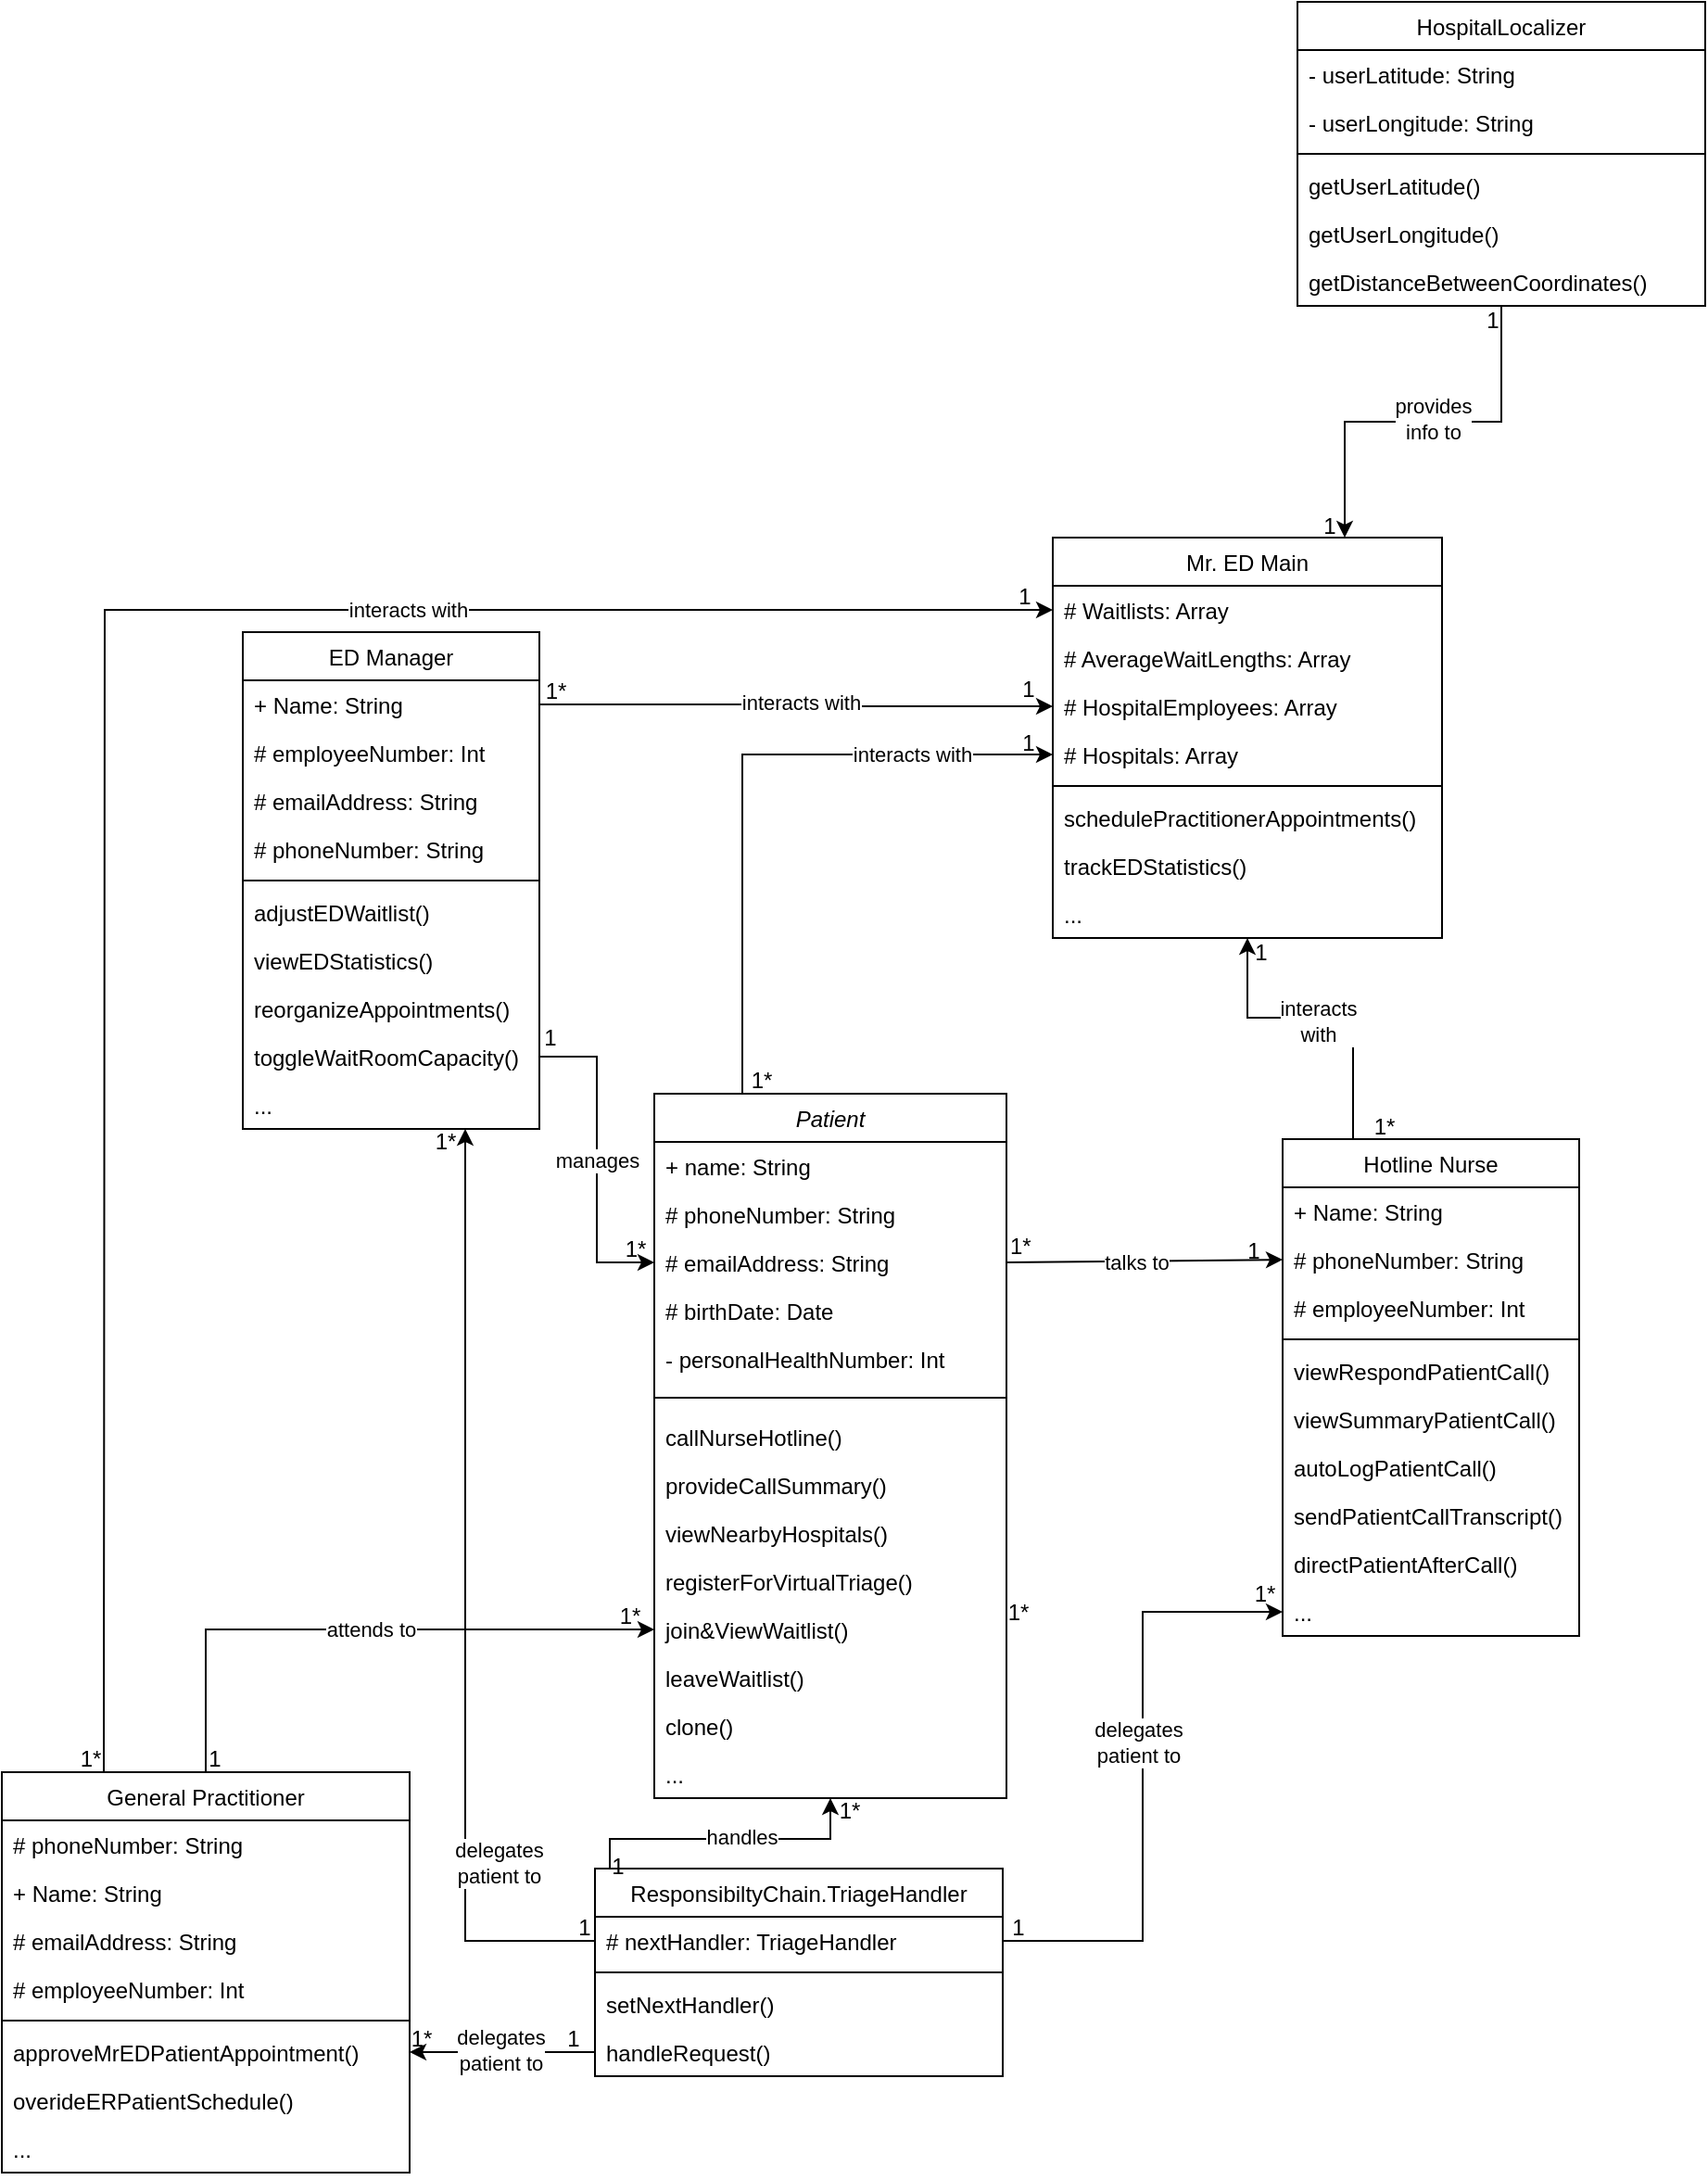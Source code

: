 <mxfile version="24.9.3">
  <diagram id="C5RBs43oDa-KdzZeNtuy" name="Page-1">
    <mxGraphModel dx="1735" dy="1056" grid="0" gridSize="10" guides="0" tooltips="1" connect="1" arrows="1" fold="1" page="1" pageScale="1" pageWidth="827" pageHeight="1169" math="0" shadow="0">
      <root>
        <mxCell id="WIyWlLk6GJQsqaUBKTNV-0" />
        <mxCell id="WIyWlLk6GJQsqaUBKTNV-1" parent="WIyWlLk6GJQsqaUBKTNV-0" />
        <mxCell id="qQbIcZdgjEW8v5UKSIZu-0" value="" style="endArrow=classic;shadow=0;strokeWidth=1;rounded=0;endFill=1;elbow=vertical;exitX=1;exitY=0.5;exitDx=0;exitDy=0;entryX=0;entryY=0.5;entryDx=0;entryDy=0;" parent="WIyWlLk6GJQsqaUBKTNV-1" source="qQbIcZdgjEW8v5UKSIZu-126" target="qQbIcZdgjEW8v5UKSIZu-165" edge="1">
          <mxGeometry x="-0.002" relative="1" as="geometry">
            <mxPoint x="545" y="922.151" as="sourcePoint" />
            <mxPoint x="754" y="983" as="targetPoint" />
            <mxPoint as="offset" />
          </mxGeometry>
        </mxCell>
        <mxCell id="qQbIcZdgjEW8v5UKSIZu-1" value="1*" style="resizable=0;align=left;verticalAlign=bottom;labelBackgroundColor=none;fontSize=12;" parent="qQbIcZdgjEW8v5UKSIZu-0" connectable="0" vertex="1">
          <mxGeometry x="-1" relative="1" as="geometry">
            <mxPoint as="offset" />
          </mxGeometry>
        </mxCell>
        <mxCell id="qQbIcZdgjEW8v5UKSIZu-2" value="talks to" style="edgeLabel;html=1;align=center;verticalAlign=middle;resizable=0;points=[];" parent="qQbIcZdgjEW8v5UKSIZu-0" vertex="1" connectable="0">
          <mxGeometry x="0.102" y="-2" relative="1" as="geometry">
            <mxPoint x="-12" y="-1" as="offset" />
          </mxGeometry>
        </mxCell>
        <mxCell id="qQbIcZdgjEW8v5UKSIZu-3" value="interacts with" style="edgeStyle=orthogonalEdgeStyle;rounded=0;orthogonalLoop=1;jettySize=auto;html=1;exitX=0.25;exitY=0;exitDx=0;exitDy=0;entryX=0;entryY=0.5;entryDx=0;entryDy=0;" parent="WIyWlLk6GJQsqaUBKTNV-1" source="qQbIcZdgjEW8v5UKSIZu-123" target="qQbIcZdgjEW8v5UKSIZu-60" edge="1">
          <mxGeometry x="0.565" relative="1" as="geometry">
            <mxPoint as="offset" />
          </mxGeometry>
        </mxCell>
        <mxCell id="qQbIcZdgjEW8v5UKSIZu-4" value="ED Manager" style="swimlane;fontStyle=0;align=center;verticalAlign=top;childLayout=stackLayout;horizontal=1;startSize=26;horizontalStack=0;resizeParent=1;resizeLast=0;collapsible=1;marginBottom=0;rounded=0;shadow=0;strokeWidth=1;" parent="WIyWlLk6GJQsqaUBKTNV-1" vertex="1">
          <mxGeometry x="240" y="643" width="160" height="268" as="geometry">
            <mxRectangle x="130" y="380" width="160" height="26" as="alternateBounds" />
          </mxGeometry>
        </mxCell>
        <mxCell id="qQbIcZdgjEW8v5UKSIZu-5" value="+ Name: String" style="text;align=left;verticalAlign=top;spacingLeft=4;spacingRight=4;overflow=hidden;rotatable=0;points=[[0,0.5],[1,0.5]];portConstraint=eastwest;" parent="qQbIcZdgjEW8v5UKSIZu-4" vertex="1">
          <mxGeometry y="26" width="160" height="26" as="geometry" />
        </mxCell>
        <mxCell id="qQbIcZdgjEW8v5UKSIZu-6" value="# employeeNumber: Int" style="text;align=left;verticalAlign=top;spacingLeft=4;spacingRight=4;overflow=hidden;rotatable=0;points=[[0,0.5],[1,0.5]];portConstraint=eastwest;rounded=0;shadow=0;html=0;" parent="qQbIcZdgjEW8v5UKSIZu-4" vertex="1">
          <mxGeometry y="52" width="160" height="26" as="geometry" />
        </mxCell>
        <mxCell id="qQbIcZdgjEW8v5UKSIZu-7" value="# emailAddress: String" style="text;align=left;verticalAlign=top;spacingLeft=4;spacingRight=4;overflow=hidden;rotatable=0;points=[[0,0.5],[1,0.5]];portConstraint=eastwest;rounded=0;shadow=0;html=0;" parent="qQbIcZdgjEW8v5UKSIZu-4" vertex="1">
          <mxGeometry y="78" width="160" height="26" as="geometry" />
        </mxCell>
        <mxCell id="qQbIcZdgjEW8v5UKSIZu-8" value="# phoneNumber: String" style="text;align=left;verticalAlign=top;spacingLeft=4;spacingRight=4;overflow=hidden;rotatable=0;points=[[0,0.5],[1,0.5]];portConstraint=eastwest;rounded=0;shadow=0;html=0;" parent="qQbIcZdgjEW8v5UKSIZu-4" vertex="1">
          <mxGeometry y="104" width="160" height="26" as="geometry" />
        </mxCell>
        <mxCell id="qQbIcZdgjEW8v5UKSIZu-9" value="" style="line;html=1;strokeWidth=1;align=left;verticalAlign=middle;spacingTop=-1;spacingLeft=3;spacingRight=3;rotatable=0;labelPosition=right;points=[];portConstraint=eastwest;" parent="qQbIcZdgjEW8v5UKSIZu-4" vertex="1">
          <mxGeometry y="130" width="160" height="8" as="geometry" />
        </mxCell>
        <mxCell id="qQbIcZdgjEW8v5UKSIZu-10" value="adjustEDWaitlist()&#xa;" style="text;align=left;verticalAlign=top;spacingLeft=4;spacingRight=4;overflow=hidden;rotatable=0;points=[[0,0.5],[1,0.5]];portConstraint=eastwest;" parent="qQbIcZdgjEW8v5UKSIZu-4" vertex="1">
          <mxGeometry y="138" width="160" height="26" as="geometry" />
        </mxCell>
        <mxCell id="qQbIcZdgjEW8v5UKSIZu-11" value="viewEDStatistics()&#xa;" style="text;align=left;verticalAlign=top;spacingLeft=4;spacingRight=4;overflow=hidden;rotatable=0;points=[[0,0.5],[1,0.5]];portConstraint=eastwest;" parent="qQbIcZdgjEW8v5UKSIZu-4" vertex="1">
          <mxGeometry y="164" width="160" height="26" as="geometry" />
        </mxCell>
        <mxCell id="qQbIcZdgjEW8v5UKSIZu-12" value="reorganizeAppointments()" style="text;align=left;verticalAlign=top;spacingLeft=4;spacingRight=4;overflow=hidden;rotatable=0;points=[[0,0.5],[1,0.5]];portConstraint=eastwest;" parent="qQbIcZdgjEW8v5UKSIZu-4" vertex="1">
          <mxGeometry y="190" width="160" height="26" as="geometry" />
        </mxCell>
        <mxCell id="qQbIcZdgjEW8v5UKSIZu-13" value="toggleWaitRoomCapacity()" style="text;align=left;verticalAlign=top;spacingLeft=4;spacingRight=4;overflow=hidden;rotatable=0;points=[[0,0.5],[1,0.5]];portConstraint=eastwest;" parent="qQbIcZdgjEW8v5UKSIZu-4" vertex="1">
          <mxGeometry y="216" width="160" height="26" as="geometry" />
        </mxCell>
        <mxCell id="qQbIcZdgjEW8v5UKSIZu-14" value="..." style="text;align=left;verticalAlign=top;spacingLeft=4;spacingRight=4;overflow=hidden;rotatable=0;points=[[0,0.5],[1,0.5]];portConstraint=eastwest;" parent="qQbIcZdgjEW8v5UKSIZu-4" vertex="1">
          <mxGeometry y="242" width="160" height="26" as="geometry" />
        </mxCell>
        <mxCell id="qQbIcZdgjEW8v5UKSIZu-15" style="edgeStyle=orthogonalEdgeStyle;rounded=0;orthogonalLoop=1;jettySize=auto;html=1;entryX=0.5;entryY=1;entryDx=0;entryDy=0;" parent="WIyWlLk6GJQsqaUBKTNV-1" source="qQbIcZdgjEW8v5UKSIZu-163" target="qQbIcZdgjEW8v5UKSIZu-56" edge="1">
          <mxGeometry relative="1" as="geometry">
            <mxPoint x="750" y="814" as="targetPoint" />
            <Array as="points">
              <mxPoint x="839" y="851" />
              <mxPoint x="782" y="851" />
            </Array>
          </mxGeometry>
        </mxCell>
        <mxCell id="qQbIcZdgjEW8v5UKSIZu-16" value="interacts&lt;div&gt;with&lt;/div&gt;" style="edgeLabel;html=1;align=center;verticalAlign=middle;resizable=0;points=[];" parent="qQbIcZdgjEW8v5UKSIZu-15" vertex="1" connectable="0">
          <mxGeometry x="0.129" y="1" relative="1" as="geometry">
            <mxPoint x="9" y="1" as="offset" />
          </mxGeometry>
        </mxCell>
        <mxCell id="qQbIcZdgjEW8v5UKSIZu-17" value="interacts with" style="edgeStyle=orthogonalEdgeStyle;rounded=0;orthogonalLoop=1;jettySize=auto;html=1;entryX=0;entryY=0.5;entryDx=0;entryDy=0;" parent="WIyWlLk6GJQsqaUBKTNV-1" target="qQbIcZdgjEW8v5UKSIZu-57" edge="1">
          <mxGeometry x="0.389" relative="1" as="geometry">
            <mxPoint x="165" y="1258" as="sourcePoint" />
            <mxPoint as="offset" />
          </mxGeometry>
        </mxCell>
        <mxCell id="qQbIcZdgjEW8v5UKSIZu-18" value="manages" style="edgeStyle=orthogonalEdgeStyle;rounded=0;orthogonalLoop=1;jettySize=auto;html=1;exitX=1;exitY=0.5;exitDx=0;exitDy=0;entryX=0;entryY=0.5;entryDx=0;entryDy=0;" parent="WIyWlLk6GJQsqaUBKTNV-1" source="qQbIcZdgjEW8v5UKSIZu-13" target="qQbIcZdgjEW8v5UKSIZu-126" edge="1">
          <mxGeometry relative="1" as="geometry" />
        </mxCell>
        <mxCell id="qQbIcZdgjEW8v5UKSIZu-19" value="1*" style="text;strokeColor=none;align=center;fillColor=none;html=1;verticalAlign=middle;whiteSpace=wrap;rounded=0;" parent="WIyWlLk6GJQsqaUBKTNV-1" vertex="1">
          <mxGeometry x="379" y="660" width="60" height="30" as="geometry" />
        </mxCell>
        <mxCell id="qQbIcZdgjEW8v5UKSIZu-20" value="1" style="text;strokeColor=none;align=center;fillColor=none;html=1;verticalAlign=middle;whiteSpace=wrap;rounded=0;" parent="WIyWlLk6GJQsqaUBKTNV-1" vertex="1">
          <mxGeometry x="376" y="847" width="60" height="30" as="geometry" />
        </mxCell>
        <mxCell id="qQbIcZdgjEW8v5UKSIZu-21" value="" style="rounded=0;whiteSpace=wrap;html=1;strokeColor=none;" parent="WIyWlLk6GJQsqaUBKTNV-1" vertex="1">
          <mxGeometry x="127" y="1355" width="120" height="60" as="geometry" />
        </mxCell>
        <mxCell id="qQbIcZdgjEW8v5UKSIZu-22" style="edgeStyle=orthogonalEdgeStyle;rounded=0;orthogonalLoop=1;jettySize=auto;html=1;entryX=0.5;entryY=1;entryDx=0;entryDy=0;" parent="WIyWlLk6GJQsqaUBKTNV-1" source="qQbIcZdgjEW8v5UKSIZu-24" target="qQbIcZdgjEW8v5UKSIZu-123" edge="1">
          <mxGeometry relative="1" as="geometry">
            <Array as="points">
              <mxPoint x="438" y="1294" />
              <mxPoint x="557" y="1294" />
            </Array>
          </mxGeometry>
        </mxCell>
        <mxCell id="qQbIcZdgjEW8v5UKSIZu-23" value="handles" style="edgeLabel;html=1;align=center;verticalAlign=middle;resizable=0;points=[];" parent="qQbIcZdgjEW8v5UKSIZu-22" vertex="1" connectable="0">
          <mxGeometry x="-0.354" y="2" relative="1" as="geometry">
            <mxPoint x="36" y="1" as="offset" />
          </mxGeometry>
        </mxCell>
        <mxCell id="qQbIcZdgjEW8v5UKSIZu-24" value="ResponsibiltyChain.TriageHandler" style="swimlane;fontStyle=0;align=center;verticalAlign=top;childLayout=stackLayout;horizontal=1;startSize=26;horizontalStack=0;resizeParent=1;resizeLast=0;collapsible=1;marginBottom=0;rounded=0;shadow=0;strokeWidth=1;" parent="WIyWlLk6GJQsqaUBKTNV-1" vertex="1">
          <mxGeometry x="430" y="1310" width="220" height="112" as="geometry">
            <mxRectangle x="550" y="140" width="160" height="26" as="alternateBounds" />
          </mxGeometry>
        </mxCell>
        <mxCell id="qQbIcZdgjEW8v5UKSIZu-25" value="# nextHandler: TriageHandler" style="text;align=left;verticalAlign=top;spacingLeft=4;spacingRight=4;overflow=hidden;rotatable=0;points=[[0,0.5],[1,0.5]];portConstraint=eastwest;rounded=0;shadow=0;html=0;" parent="qQbIcZdgjEW8v5UKSIZu-24" vertex="1">
          <mxGeometry y="26" width="220" height="26" as="geometry" />
        </mxCell>
        <mxCell id="qQbIcZdgjEW8v5UKSIZu-26" value="" style="line;html=1;strokeWidth=1;align=left;verticalAlign=middle;spacingTop=-1;spacingLeft=3;spacingRight=3;rotatable=0;labelPosition=right;points=[];portConstraint=eastwest;" parent="qQbIcZdgjEW8v5UKSIZu-24" vertex="1">
          <mxGeometry y="52" width="220" height="8" as="geometry" />
        </mxCell>
        <mxCell id="qQbIcZdgjEW8v5UKSIZu-27" value="setNextHandler()" style="text;align=left;verticalAlign=top;spacingLeft=4;spacingRight=4;overflow=hidden;rotatable=0;points=[[0,0.5],[1,0.5]];portConstraint=eastwest;" parent="qQbIcZdgjEW8v5UKSIZu-24" vertex="1">
          <mxGeometry y="60" width="220" height="26" as="geometry" />
        </mxCell>
        <mxCell id="qQbIcZdgjEW8v5UKSIZu-28" value="handleRequest()" style="text;align=left;verticalAlign=top;spacingLeft=4;spacingRight=4;overflow=hidden;rotatable=0;points=[[0,0.5],[1,0.5]];portConstraint=eastwest;" parent="qQbIcZdgjEW8v5UKSIZu-24" vertex="1">
          <mxGeometry y="86" width="220" height="26" as="geometry" />
        </mxCell>
        <mxCell id="qQbIcZdgjEW8v5UKSIZu-29" value="" style="group" parent="WIyWlLk6GJQsqaUBKTNV-1" vertex="1" connectable="0">
          <mxGeometry x="110" y="1234" width="256" height="215" as="geometry" />
        </mxCell>
        <mxCell id="qQbIcZdgjEW8v5UKSIZu-30" value="" style="group" parent="qQbIcZdgjEW8v5UKSIZu-29" vertex="1" connectable="0">
          <mxGeometry width="220" height="215" as="geometry" />
        </mxCell>
        <mxCell id="qQbIcZdgjEW8v5UKSIZu-31" value="General Practitioner" style="swimlane;fontStyle=0;align=center;verticalAlign=top;childLayout=stackLayout;horizontal=1;startSize=26;horizontalStack=0;resizeParent=1;resizeLast=0;collapsible=1;marginBottom=0;rounded=0;shadow=0;strokeWidth=1;" parent="qQbIcZdgjEW8v5UKSIZu-30" vertex="1">
          <mxGeometry y="24" width="220" height="216" as="geometry">
            <mxRectangle x="550" y="140" width="160" height="26" as="alternateBounds" />
          </mxGeometry>
        </mxCell>
        <mxCell id="qQbIcZdgjEW8v5UKSIZu-32" value="# phoneNumber: String" style="text;align=left;verticalAlign=top;spacingLeft=4;spacingRight=4;overflow=hidden;rotatable=0;points=[[0,0.5],[1,0.5]];portConstraint=eastwest;rounded=0;shadow=0;html=0;" parent="qQbIcZdgjEW8v5UKSIZu-31" vertex="1">
          <mxGeometry y="26" width="220" height="26" as="geometry" />
        </mxCell>
        <mxCell id="qQbIcZdgjEW8v5UKSIZu-33" value="+ Name: String" style="text;align=left;verticalAlign=top;spacingLeft=4;spacingRight=4;overflow=hidden;rotatable=0;points=[[0,0.5],[1,0.5]];portConstraint=eastwest;" parent="qQbIcZdgjEW8v5UKSIZu-31" vertex="1">
          <mxGeometry y="52" width="220" height="26" as="geometry" />
        </mxCell>
        <mxCell id="qQbIcZdgjEW8v5UKSIZu-34" value="# emailAddress: String" style="text;align=left;verticalAlign=top;spacingLeft=4;spacingRight=4;overflow=hidden;rotatable=0;points=[[0,0.5],[1,0.5]];portConstraint=eastwest;rounded=0;shadow=0;html=0;" parent="qQbIcZdgjEW8v5UKSIZu-31" vertex="1">
          <mxGeometry y="78" width="220" height="26" as="geometry" />
        </mxCell>
        <mxCell id="qQbIcZdgjEW8v5UKSIZu-35" value="# employeeNumber: Int" style="text;align=left;verticalAlign=top;spacingLeft=4;spacingRight=4;overflow=hidden;rotatable=0;points=[[0,0.5],[1,0.5]];portConstraint=eastwest;rounded=0;shadow=0;html=0;" parent="qQbIcZdgjEW8v5UKSIZu-31" vertex="1">
          <mxGeometry y="104" width="220" height="26" as="geometry" />
        </mxCell>
        <mxCell id="qQbIcZdgjEW8v5UKSIZu-36" value="" style="line;html=1;strokeWidth=1;align=left;verticalAlign=middle;spacingTop=-1;spacingLeft=3;spacingRight=3;rotatable=0;labelPosition=right;points=[];portConstraint=eastwest;" parent="qQbIcZdgjEW8v5UKSIZu-31" vertex="1">
          <mxGeometry y="130" width="220" height="8" as="geometry" />
        </mxCell>
        <mxCell id="qQbIcZdgjEW8v5UKSIZu-37" value="approveMrEDPatientAppointment()" style="text;align=left;verticalAlign=top;spacingLeft=4;spacingRight=4;overflow=hidden;rotatable=0;points=[[0,0.5],[1,0.5]];portConstraint=eastwest;" parent="qQbIcZdgjEW8v5UKSIZu-31" vertex="1">
          <mxGeometry y="138" width="220" height="26" as="geometry" />
        </mxCell>
        <mxCell id="qQbIcZdgjEW8v5UKSIZu-38" value="overideERPatientSchedule()" style="text;align=left;verticalAlign=top;spacingLeft=4;spacingRight=4;overflow=hidden;rotatable=0;points=[[0,0.5],[1,0.5]];portConstraint=eastwest;" parent="qQbIcZdgjEW8v5UKSIZu-31" vertex="1">
          <mxGeometry y="164" width="220" height="26" as="geometry" />
        </mxCell>
        <mxCell id="qQbIcZdgjEW8v5UKSIZu-39" value="..." style="text;align=left;verticalAlign=top;spacingLeft=4;spacingRight=4;overflow=hidden;rotatable=0;points=[[0,0.5],[1,0.5]];portConstraint=eastwest;" parent="qQbIcZdgjEW8v5UKSIZu-31" vertex="1">
          <mxGeometry y="190" width="220" height="26" as="geometry" />
        </mxCell>
        <mxCell id="qQbIcZdgjEW8v5UKSIZu-40" value="1*" style="text;strokeColor=none;align=center;fillColor=none;html=1;verticalAlign=middle;whiteSpace=wrap;rounded=0;" parent="qQbIcZdgjEW8v5UKSIZu-30" vertex="1">
          <mxGeometry x="18" y="2" width="60" height="30" as="geometry" />
        </mxCell>
        <mxCell id="qQbIcZdgjEW8v5UKSIZu-41" value="1" style="text;strokeColor=none;align=center;fillColor=none;html=1;verticalAlign=middle;whiteSpace=wrap;rounded=0;" parent="qQbIcZdgjEW8v5UKSIZu-30" vertex="1">
          <mxGeometry x="85" y="2" width="60" height="30" as="geometry" />
        </mxCell>
        <mxCell id="qQbIcZdgjEW8v5UKSIZu-42" value="1*" style="text;html=1;align=center;verticalAlign=middle;resizable=0;points=[];autosize=1;strokeColor=none;fillColor=none;" parent="qQbIcZdgjEW8v5UKSIZu-29" vertex="1">
          <mxGeometry x="211" y="155" width="29" height="26" as="geometry" />
        </mxCell>
        <mxCell id="qQbIcZdgjEW8v5UKSIZu-43" style="rounded=0;orthogonalLoop=1;jettySize=auto;html=1;exitX=1;exitY=0.5;exitDx=0;exitDy=0;entryX=0;entryY=0.5;entryDx=0;entryDy=0;edgeStyle=orthogonalEdgeStyle;" parent="WIyWlLk6GJQsqaUBKTNV-1" source="qQbIcZdgjEW8v5UKSIZu-25" target="qQbIcZdgjEW8v5UKSIZu-173" edge="1">
          <mxGeometry relative="1" as="geometry">
            <mxPoint x="754" y="1117" as="targetPoint" />
          </mxGeometry>
        </mxCell>
        <mxCell id="qQbIcZdgjEW8v5UKSIZu-44" value="delegates&lt;div&gt;patient to&lt;/div&gt;" style="edgeLabel;html=1;align=center;verticalAlign=middle;resizable=0;points=[];" parent="qQbIcZdgjEW8v5UKSIZu-43" vertex="1" connectable="0">
          <mxGeometry x="-0.154" y="2" relative="1" as="geometry">
            <mxPoint x="-1" y="-44" as="offset" />
          </mxGeometry>
        </mxCell>
        <mxCell id="qQbIcZdgjEW8v5UKSIZu-45" style="edgeStyle=orthogonalEdgeStyle;rounded=0;orthogonalLoop=1;jettySize=auto;html=1;entryX=0;entryY=0.5;entryDx=0;entryDy=0;" parent="WIyWlLk6GJQsqaUBKTNV-1" source="qQbIcZdgjEW8v5UKSIZu-31" target="qQbIcZdgjEW8v5UKSIZu-134" edge="1">
          <mxGeometry relative="1" as="geometry" />
        </mxCell>
        <mxCell id="qQbIcZdgjEW8v5UKSIZu-46" value="attends to" style="edgeLabel;html=1;align=center;verticalAlign=middle;resizable=0;points=[];" parent="qQbIcZdgjEW8v5UKSIZu-45" vertex="1" connectable="0">
          <mxGeometry x="0.037" relative="1" as="geometry">
            <mxPoint as="offset" />
          </mxGeometry>
        </mxCell>
        <mxCell id="qQbIcZdgjEW8v5UKSIZu-47" style="rounded=0;orthogonalLoop=1;jettySize=auto;html=1;entryX=1;entryY=0.5;entryDx=0;entryDy=0;exitX=0;exitY=0.5;exitDx=0;exitDy=0;" parent="WIyWlLk6GJQsqaUBKTNV-1" source="qQbIcZdgjEW8v5UKSIZu-28" target="qQbIcZdgjEW8v5UKSIZu-37" edge="1">
          <mxGeometry relative="1" as="geometry" />
        </mxCell>
        <mxCell id="qQbIcZdgjEW8v5UKSIZu-48" value="delegates&lt;div&gt;patient to&lt;/div&gt;" style="edgeLabel;html=1;align=center;verticalAlign=middle;resizable=0;points=[];" parent="qQbIcZdgjEW8v5UKSIZu-47" vertex="1" connectable="0">
          <mxGeometry x="0.017" y="-1" relative="1" as="geometry">
            <mxPoint as="offset" />
          </mxGeometry>
        </mxCell>
        <mxCell id="qQbIcZdgjEW8v5UKSIZu-49" style="edgeStyle=orthogonalEdgeStyle;rounded=0;orthogonalLoop=1;jettySize=auto;html=1;entryX=0.75;entryY=1;entryDx=0;entryDy=0;" parent="WIyWlLk6GJQsqaUBKTNV-1" source="qQbIcZdgjEW8v5UKSIZu-25" target="qQbIcZdgjEW8v5UKSIZu-4" edge="1">
          <mxGeometry relative="1" as="geometry">
            <mxPoint x="381.222" y="870.901" as="targetPoint" />
          </mxGeometry>
        </mxCell>
        <mxCell id="qQbIcZdgjEW8v5UKSIZu-50" value="delegates&lt;div&gt;patient to&lt;/div&gt;" style="edgeLabel;html=1;align=center;verticalAlign=middle;resizable=0;points=[];" parent="qQbIcZdgjEW8v5UKSIZu-49" vertex="1" connectable="0">
          <mxGeometry x="-0.861" y="-4" relative="1" as="geometry">
            <mxPoint x="-17" y="-38" as="offset" />
          </mxGeometry>
        </mxCell>
        <mxCell id="qQbIcZdgjEW8v5UKSIZu-55" value="" style="group" parent="WIyWlLk6GJQsqaUBKTNV-1" vertex="1" connectable="0">
          <mxGeometry x="632" y="592" width="255" height="216" as="geometry" />
        </mxCell>
        <mxCell id="qQbIcZdgjEW8v5UKSIZu-56" value="Mr. ED Main" style="swimlane;fontStyle=0;align=center;verticalAlign=top;childLayout=stackLayout;horizontal=1;startSize=26;horizontalStack=0;resizeParent=1;resizeLast=0;collapsible=1;marginBottom=0;rounded=0;shadow=0;strokeWidth=1;" parent="qQbIcZdgjEW8v5UKSIZu-55" vertex="1">
          <mxGeometry x="45" width="210" height="216" as="geometry">
            <mxRectangle x="550" y="140" width="160" height="26" as="alternateBounds" />
          </mxGeometry>
        </mxCell>
        <mxCell id="qQbIcZdgjEW8v5UKSIZu-57" value="# Waitlists: Array " style="text;align=left;verticalAlign=top;spacingLeft=4;spacingRight=4;overflow=hidden;rotatable=0;points=[[0,0.5],[1,0.5]];portConstraint=eastwest;rounded=0;shadow=0;html=0;" parent="qQbIcZdgjEW8v5UKSIZu-56" vertex="1">
          <mxGeometry y="26" width="210" height="26" as="geometry" />
        </mxCell>
        <mxCell id="qQbIcZdgjEW8v5UKSIZu-58" value="# AverageWaitLengths: Array " style="text;align=left;verticalAlign=top;spacingLeft=4;spacingRight=4;overflow=hidden;rotatable=0;points=[[0,0.5],[1,0.5]];portConstraint=eastwest;rounded=0;shadow=0;html=0;" parent="qQbIcZdgjEW8v5UKSIZu-56" vertex="1">
          <mxGeometry y="52" width="210" height="26" as="geometry" />
        </mxCell>
        <mxCell id="qQbIcZdgjEW8v5UKSIZu-59" value="# HospitalEmployees: Array " style="text;align=left;verticalAlign=top;spacingLeft=4;spacingRight=4;overflow=hidden;rotatable=0;points=[[0,0.5],[1,0.5]];portConstraint=eastwest;rounded=0;shadow=0;html=0;" parent="qQbIcZdgjEW8v5UKSIZu-56" vertex="1">
          <mxGeometry y="78" width="210" height="26" as="geometry" />
        </mxCell>
        <mxCell id="qQbIcZdgjEW8v5UKSIZu-60" value="# Hospitals: Array " style="text;align=left;verticalAlign=top;spacingLeft=4;spacingRight=4;overflow=hidden;rotatable=0;points=[[0,0.5],[1,0.5]];portConstraint=eastwest;rounded=0;shadow=0;html=0;" parent="qQbIcZdgjEW8v5UKSIZu-56" vertex="1">
          <mxGeometry y="104" width="210" height="26" as="geometry" />
        </mxCell>
        <mxCell id="qQbIcZdgjEW8v5UKSIZu-61" value="" style="line;html=1;strokeWidth=1;align=left;verticalAlign=middle;spacingTop=-1;spacingLeft=3;spacingRight=3;rotatable=0;labelPosition=right;points=[];portConstraint=eastwest;" parent="qQbIcZdgjEW8v5UKSIZu-56" vertex="1">
          <mxGeometry y="130" width="210" height="8" as="geometry" />
        </mxCell>
        <mxCell id="qQbIcZdgjEW8v5UKSIZu-62" value="schedulePractitionerAppointments()" style="text;align=left;verticalAlign=top;spacingLeft=4;spacingRight=4;overflow=hidden;rotatable=0;points=[[0,0.5],[1,0.5]];portConstraint=eastwest;" parent="qQbIcZdgjEW8v5UKSIZu-56" vertex="1">
          <mxGeometry y="138" width="210" height="26" as="geometry" />
        </mxCell>
        <mxCell id="qQbIcZdgjEW8v5UKSIZu-63" value="trackEDStatistics()&#xa;" style="text;align=left;verticalAlign=top;spacingLeft=4;spacingRight=4;overflow=hidden;rotatable=0;points=[[0,0.5],[1,0.5]];portConstraint=eastwest;" parent="qQbIcZdgjEW8v5UKSIZu-56" vertex="1">
          <mxGeometry y="164" width="210" height="26" as="geometry" />
        </mxCell>
        <mxCell id="qQbIcZdgjEW8v5UKSIZu-64" value="..." style="text;align=left;verticalAlign=top;spacingLeft=4;spacingRight=4;overflow=hidden;rotatable=0;points=[[0,0.5],[1,0.5]];portConstraint=eastwest;" parent="qQbIcZdgjEW8v5UKSIZu-56" vertex="1">
          <mxGeometry y="190" width="210" height="26" as="geometry" />
        </mxCell>
        <mxCell id="qQbIcZdgjEW8v5UKSIZu-65" value="1" style="text;strokeColor=none;align=center;fillColor=none;html=1;verticalAlign=middle;whiteSpace=wrap;rounded=0;" parent="qQbIcZdgjEW8v5UKSIZu-55" vertex="1">
          <mxGeometry y="17" width="60" height="30" as="geometry" />
        </mxCell>
        <mxCell id="qQbIcZdgjEW8v5UKSIZu-66" value="1" style="text;strokeColor=none;align=center;fillColor=none;html=1;verticalAlign=middle;whiteSpace=wrap;rounded=0;" parent="qQbIcZdgjEW8v5UKSIZu-55" vertex="1">
          <mxGeometry x="2" y="96" width="60" height="30" as="geometry" />
        </mxCell>
        <mxCell id="qQbIcZdgjEW8v5UKSIZu-67" value="1" style="text;strokeColor=none;align=center;fillColor=none;html=1;verticalAlign=middle;whiteSpace=wrap;rounded=0;" parent="qQbIcZdgjEW8v5UKSIZu-55" vertex="1">
          <mxGeometry x="2" y="67" width="60" height="30" as="geometry" />
        </mxCell>
        <mxCell id="qQbIcZdgjEW8v5UKSIZu-68" style="edgeStyle=orthogonalEdgeStyle;rounded=0;orthogonalLoop=1;jettySize=auto;html=1;exitX=1;exitY=0.5;exitDx=0;exitDy=0;" parent="WIyWlLk6GJQsqaUBKTNV-1" source="qQbIcZdgjEW8v5UKSIZu-5" target="qQbIcZdgjEW8v5UKSIZu-59" edge="1">
          <mxGeometry relative="1" as="geometry" />
        </mxCell>
        <mxCell id="qQbIcZdgjEW8v5UKSIZu-69" value="interacts with" style="edgeLabel;html=1;align=center;verticalAlign=middle;resizable=0;points=[];" parent="qQbIcZdgjEW8v5UKSIZu-68" vertex="1" connectable="0">
          <mxGeometry x="0.023" y="2" relative="1" as="geometry">
            <mxPoint as="offset" />
          </mxGeometry>
        </mxCell>
        <mxCell id="qQbIcZdgjEW8v5UKSIZu-105" style="edgeStyle=orthogonalEdgeStyle;rounded=0;orthogonalLoop=1;jettySize=auto;html=1;entryX=0.75;entryY=0;entryDx=0;entryDy=0;" parent="WIyWlLk6GJQsqaUBKTNV-1" source="qQbIcZdgjEW8v5UKSIZu-107" target="qQbIcZdgjEW8v5UKSIZu-56" edge="1">
          <mxGeometry relative="1" as="geometry" />
        </mxCell>
        <mxCell id="qQbIcZdgjEW8v5UKSIZu-106" value="provides&lt;div&gt;info to&lt;/div&gt;" style="edgeLabel;html=1;align=center;verticalAlign=middle;resizable=0;points=[];" parent="qQbIcZdgjEW8v5UKSIZu-105" vertex="1" connectable="0">
          <mxGeometry x="-0.16" y="-2" relative="1" as="geometry">
            <mxPoint x="-12" as="offset" />
          </mxGeometry>
        </mxCell>
        <mxCell id="qQbIcZdgjEW8v5UKSIZu-107" value="HospitalLocalizer" style="swimlane;fontStyle=0;align=center;verticalAlign=top;childLayout=stackLayout;horizontal=1;startSize=26;horizontalStack=0;resizeParent=1;resizeLast=0;collapsible=1;marginBottom=0;rounded=0;shadow=0;strokeWidth=1;" parent="WIyWlLk6GJQsqaUBKTNV-1" vertex="1">
          <mxGeometry x="809" y="303" width="220" height="164" as="geometry">
            <mxRectangle x="550" y="140" width="160" height="26" as="alternateBounds" />
          </mxGeometry>
        </mxCell>
        <mxCell id="qQbIcZdgjEW8v5UKSIZu-108" value="- userLatitude: String" style="text;align=left;verticalAlign=top;spacingLeft=4;spacingRight=4;overflow=hidden;rotatable=0;points=[[0,0.5],[1,0.5]];portConstraint=eastwest;rounded=0;shadow=0;html=0;" parent="qQbIcZdgjEW8v5UKSIZu-107" vertex="1">
          <mxGeometry y="26" width="220" height="26" as="geometry" />
        </mxCell>
        <mxCell id="qQbIcZdgjEW8v5UKSIZu-109" value="- userLongitude: String" style="text;align=left;verticalAlign=top;spacingLeft=4;spacingRight=4;overflow=hidden;rotatable=0;points=[[0,0.5],[1,0.5]];portConstraint=eastwest;rounded=0;shadow=0;html=0;" parent="qQbIcZdgjEW8v5UKSIZu-107" vertex="1">
          <mxGeometry y="52" width="220" height="26" as="geometry" />
        </mxCell>
        <mxCell id="qQbIcZdgjEW8v5UKSIZu-110" value="" style="line;html=1;strokeWidth=1;align=left;verticalAlign=middle;spacingTop=-1;spacingLeft=3;spacingRight=3;rotatable=0;labelPosition=right;points=[];portConstraint=eastwest;" parent="qQbIcZdgjEW8v5UKSIZu-107" vertex="1">
          <mxGeometry y="78" width="220" height="8" as="geometry" />
        </mxCell>
        <mxCell id="qQbIcZdgjEW8v5UKSIZu-111" value="getUserLatitude()" style="text;align=left;verticalAlign=top;spacingLeft=4;spacingRight=4;overflow=hidden;rotatable=0;points=[[0,0.5],[1,0.5]];portConstraint=eastwest;" parent="qQbIcZdgjEW8v5UKSIZu-107" vertex="1">
          <mxGeometry y="86" width="220" height="26" as="geometry" />
        </mxCell>
        <mxCell id="qQbIcZdgjEW8v5UKSIZu-112" value="getUserLongitude()" style="text;align=left;verticalAlign=top;spacingLeft=4;spacingRight=4;overflow=hidden;rotatable=0;points=[[0,0.5],[1,0.5]];portConstraint=eastwest;" parent="qQbIcZdgjEW8v5UKSIZu-107" vertex="1">
          <mxGeometry y="112" width="220" height="26" as="geometry" />
        </mxCell>
        <mxCell id="qQbIcZdgjEW8v5UKSIZu-113" value="getDistanceBetweenCoordinates()" style="text;align=left;verticalAlign=top;spacingLeft=4;spacingRight=4;overflow=hidden;rotatable=0;points=[[0,0.5],[1,0.5]];portConstraint=eastwest;" parent="qQbIcZdgjEW8v5UKSIZu-107" vertex="1">
          <mxGeometry y="138" width="220" height="26" as="geometry" />
        </mxCell>
        <mxCell id="qQbIcZdgjEW8v5UKSIZu-116" value="1" style="text;html=1;align=center;verticalAlign=middle;resizable=0;points=[];autosize=1;strokeColor=none;fillColor=none;" parent="WIyWlLk6GJQsqaUBKTNV-1" vertex="1">
          <mxGeometry x="901" y="462" width="25" height="26" as="geometry" />
        </mxCell>
        <mxCell id="qQbIcZdgjEW8v5UKSIZu-121" value="1" style="text;html=1;align=center;verticalAlign=middle;resizable=0;points=[];autosize=1;strokeColor=none;fillColor=none;" parent="WIyWlLk6GJQsqaUBKTNV-1" vertex="1">
          <mxGeometry x="813" y="573" width="25" height="26" as="geometry" />
        </mxCell>
        <mxCell id="qQbIcZdgjEW8v5UKSIZu-122" value="" style="group" parent="WIyWlLk6GJQsqaUBKTNV-1" vertex="1" connectable="0">
          <mxGeometry x="419" y="870" width="233" height="376" as="geometry" />
        </mxCell>
        <mxCell id="qQbIcZdgjEW8v5UKSIZu-123" value="Patient" style="swimlane;fontStyle=2;align=center;verticalAlign=top;childLayout=stackLayout;horizontal=1;startSize=26;horizontalStack=0;resizeParent=1;resizeLast=0;collapsible=1;marginBottom=0;rounded=0;shadow=0;strokeWidth=1;" parent="qQbIcZdgjEW8v5UKSIZu-122" vertex="1">
          <mxGeometry x="43" y="22" width="190" height="380" as="geometry">
            <mxRectangle x="30" y="30" width="160" height="26" as="alternateBounds" />
          </mxGeometry>
        </mxCell>
        <mxCell id="qQbIcZdgjEW8v5UKSIZu-124" value="+ name: String" style="text;align=left;verticalAlign=top;spacingLeft=4;spacingRight=4;overflow=hidden;rotatable=0;points=[[0,0.5],[1,0.5]];portConstraint=eastwest;" parent="qQbIcZdgjEW8v5UKSIZu-123" vertex="1">
          <mxGeometry y="26" width="190" height="26" as="geometry" />
        </mxCell>
        <mxCell id="qQbIcZdgjEW8v5UKSIZu-125" value="# phoneNumber: String" style="text;align=left;verticalAlign=top;spacingLeft=4;spacingRight=4;overflow=hidden;rotatable=0;points=[[0,0.5],[1,0.5]];portConstraint=eastwest;rounded=0;shadow=0;html=0;" parent="qQbIcZdgjEW8v5UKSIZu-123" vertex="1">
          <mxGeometry y="52" width="190" height="26" as="geometry" />
        </mxCell>
        <mxCell id="qQbIcZdgjEW8v5UKSIZu-126" value="# emailAddress: String" style="text;align=left;verticalAlign=top;spacingLeft=4;spacingRight=4;overflow=hidden;rotatable=0;points=[[0,0.5],[1,0.5]];portConstraint=eastwest;rounded=0;shadow=0;html=0;" parent="qQbIcZdgjEW8v5UKSIZu-123" vertex="1">
          <mxGeometry y="78" width="190" height="26" as="geometry" />
        </mxCell>
        <mxCell id="qQbIcZdgjEW8v5UKSIZu-127" value="# birthDate: Date" style="text;align=left;verticalAlign=top;spacingLeft=4;spacingRight=4;overflow=hidden;rotatable=0;points=[[0,0.5],[1,0.5]];portConstraint=eastwest;" parent="qQbIcZdgjEW8v5UKSIZu-123" vertex="1">
          <mxGeometry y="104" width="190" height="26" as="geometry" />
        </mxCell>
        <mxCell id="qQbIcZdgjEW8v5UKSIZu-128" value="- personalHealthNumber: Int" style="text;align=left;verticalAlign=top;spacingLeft=4;spacingRight=4;overflow=hidden;rotatable=0;points=[[0,0.5],[1,0.5]];portConstraint=eastwest;" parent="qQbIcZdgjEW8v5UKSIZu-123" vertex="1">
          <mxGeometry y="130" width="190" height="26" as="geometry" />
        </mxCell>
        <mxCell id="qQbIcZdgjEW8v5UKSIZu-129" value="" style="line;html=1;strokeWidth=1;align=left;verticalAlign=middle;spacingTop=-1;spacingLeft=3;spacingRight=3;rotatable=0;labelPosition=right;points=[];portConstraint=eastwest;" parent="qQbIcZdgjEW8v5UKSIZu-123" vertex="1">
          <mxGeometry y="156" width="190" height="16" as="geometry" />
        </mxCell>
        <mxCell id="qQbIcZdgjEW8v5UKSIZu-130" value="callNurseHotline()" style="text;align=left;verticalAlign=top;spacingLeft=4;spacingRight=4;overflow=hidden;rotatable=0;points=[[0,0.5],[1,0.5]];portConstraint=eastwest;" parent="qQbIcZdgjEW8v5UKSIZu-123" vertex="1">
          <mxGeometry y="172" width="190" height="26" as="geometry" />
        </mxCell>
        <mxCell id="qQbIcZdgjEW8v5UKSIZu-131" value="provideCallSummary()&#xa;" style="text;align=left;verticalAlign=top;spacingLeft=4;spacingRight=4;overflow=hidden;rotatable=0;points=[[0,0.5],[1,0.5]];portConstraint=eastwest;" parent="qQbIcZdgjEW8v5UKSIZu-123" vertex="1">
          <mxGeometry y="198" width="190" height="26" as="geometry" />
        </mxCell>
        <mxCell id="qQbIcZdgjEW8v5UKSIZu-132" value="viewNearbyHospitals()&#xa;" style="text;align=left;verticalAlign=top;spacingLeft=4;spacingRight=4;overflow=hidden;rotatable=0;points=[[0,0.5],[1,0.5]];portConstraint=eastwest;" parent="qQbIcZdgjEW8v5UKSIZu-123" vertex="1">
          <mxGeometry y="224" width="190" height="26" as="geometry" />
        </mxCell>
        <mxCell id="qQbIcZdgjEW8v5UKSIZu-133" value="registerForVirtualTriage()&#xa;" style="text;align=left;verticalAlign=top;spacingLeft=4;spacingRight=4;overflow=hidden;rotatable=0;points=[[0,0.5],[1,0.5]];portConstraint=eastwest;" parent="qQbIcZdgjEW8v5UKSIZu-123" vertex="1">
          <mxGeometry y="250" width="190" height="26" as="geometry" />
        </mxCell>
        <mxCell id="qQbIcZdgjEW8v5UKSIZu-134" value="join&amp;ViewWaitlist()&#xa;" style="text;align=left;verticalAlign=top;spacingLeft=4;spacingRight=4;overflow=hidden;rotatable=0;points=[[0,0.5],[1,0.5]];portConstraint=eastwest;" parent="qQbIcZdgjEW8v5UKSIZu-123" vertex="1">
          <mxGeometry y="276" width="190" height="26" as="geometry" />
        </mxCell>
        <mxCell id="qQbIcZdgjEW8v5UKSIZu-135" value="leaveWaitlist()&#xa;" style="text;align=left;verticalAlign=top;spacingLeft=4;spacingRight=4;overflow=hidden;rotatable=0;points=[[0,0.5],[1,0.5]];portConstraint=eastwest;" parent="qQbIcZdgjEW8v5UKSIZu-123" vertex="1">
          <mxGeometry y="302" width="190" height="26" as="geometry" />
        </mxCell>
        <mxCell id="qQbIcZdgjEW8v5UKSIZu-136" value="clone()" style="text;align=left;verticalAlign=top;spacingLeft=4;spacingRight=4;overflow=hidden;rotatable=0;points=[[0,0.5],[1,0.5]];portConstraint=eastwest;" parent="qQbIcZdgjEW8v5UKSIZu-123" vertex="1">
          <mxGeometry y="328" width="190" height="26" as="geometry" />
        </mxCell>
        <mxCell id="qQbIcZdgjEW8v5UKSIZu-137" value="..." style="text;align=left;verticalAlign=top;spacingLeft=4;spacingRight=4;overflow=hidden;rotatable=0;points=[[0,0.5],[1,0.5]];portConstraint=eastwest;" parent="qQbIcZdgjEW8v5UKSIZu-123" vertex="1">
          <mxGeometry y="354" width="190" height="26" as="geometry" />
        </mxCell>
        <mxCell id="qQbIcZdgjEW8v5UKSIZu-138" value="1*" style="text;strokeColor=none;align=center;fillColor=none;html=1;verticalAlign=middle;whiteSpace=wrap;rounded=0;" parent="qQbIcZdgjEW8v5UKSIZu-122" vertex="1">
          <mxGeometry y="289" width="60" height="30" as="geometry" />
        </mxCell>
        <mxCell id="qQbIcZdgjEW8v5UKSIZu-139" value="1*" style="text;strokeColor=none;align=center;fillColor=none;html=1;verticalAlign=middle;whiteSpace=wrap;rounded=0;" parent="qQbIcZdgjEW8v5UKSIZu-122" vertex="1">
          <mxGeometry x="71" width="60" height="30" as="geometry" />
        </mxCell>
        <mxCell id="qQbIcZdgjEW8v5UKSIZu-140" value="1*" style="text;strokeColor=none;align=center;fillColor=none;html=1;verticalAlign=middle;whiteSpace=wrap;rounded=0;" parent="qQbIcZdgjEW8v5UKSIZu-122" vertex="1">
          <mxGeometry x="3" y="91" width="60" height="30" as="geometry" />
        </mxCell>
        <mxCell id="qQbIcZdgjEW8v5UKSIZu-141" value="1" style="text;html=1;align=center;verticalAlign=middle;resizable=0;points=[];autosize=1;strokeColor=none;fillColor=none;" parent="WIyWlLk6GJQsqaUBKTNV-1" vertex="1">
          <mxGeometry x="645" y="1328.5" width="25" height="26" as="geometry" />
        </mxCell>
        <mxCell id="qQbIcZdgjEW8v5UKSIZu-142" value="1*" style="text;html=1;align=center;verticalAlign=middle;resizable=0;points=[];autosize=1;strokeColor=none;fillColor=none;" parent="WIyWlLk6GJQsqaUBKTNV-1" vertex="1">
          <mxGeometry x="643" y="1159" width="29" height="26" as="geometry" />
        </mxCell>
        <mxCell id="qQbIcZdgjEW8v5UKSIZu-143" value="1*" style="text;html=1;align=center;verticalAlign=middle;resizable=0;points=[];autosize=1;strokeColor=none;fillColor=none;" parent="WIyWlLk6GJQsqaUBKTNV-1" vertex="1">
          <mxGeometry x="552" y="1266" width="29" height="26" as="geometry" />
        </mxCell>
        <mxCell id="qQbIcZdgjEW8v5UKSIZu-144" value="1" style="text;html=1;align=center;verticalAlign=middle;resizable=0;points=[];autosize=1;strokeColor=none;fillColor=none;" parent="WIyWlLk6GJQsqaUBKTNV-1" vertex="1">
          <mxGeometry x="429" y="1296" width="25" height="26" as="geometry" />
        </mxCell>
        <mxCell id="qQbIcZdgjEW8v5UKSIZu-145" value="1" style="text;html=1;align=center;verticalAlign=middle;resizable=0;points=[];autosize=1;strokeColor=none;fillColor=none;" parent="WIyWlLk6GJQsqaUBKTNV-1" vertex="1">
          <mxGeometry x="411" y="1328.5" width="25" height="26" as="geometry" />
        </mxCell>
        <mxCell id="qQbIcZdgjEW8v5UKSIZu-146" value="1" style="text;html=1;align=center;verticalAlign=middle;resizable=0;points=[];autosize=1;strokeColor=none;fillColor=none;" parent="WIyWlLk6GJQsqaUBKTNV-1" vertex="1">
          <mxGeometry x="405" y="1389" width="25" height="26" as="geometry" />
        </mxCell>
        <mxCell id="qQbIcZdgjEW8v5UKSIZu-147" value="1*" style="text;html=1;align=center;verticalAlign=middle;resizable=0;points=[];autosize=1;strokeColor=none;fillColor=none;" parent="WIyWlLk6GJQsqaUBKTNV-1" vertex="1">
          <mxGeometry x="334" y="905" width="29" height="26" as="geometry" />
        </mxCell>
        <mxCell id="qQbIcZdgjEW8v5UKSIZu-160" value="" style="group" parent="WIyWlLk6GJQsqaUBKTNV-1" vertex="1" connectable="0">
          <mxGeometry x="776" y="902.5" width="182" height="311" as="geometry" />
        </mxCell>
        <mxCell id="qQbIcZdgjEW8v5UKSIZu-162" value="" style="group" parent="qQbIcZdgjEW8v5UKSIZu-160" vertex="1" connectable="0">
          <mxGeometry x="3" y="-8" width="182" height="290" as="geometry" />
        </mxCell>
        <mxCell id="qQbIcZdgjEW8v5UKSIZu-163" value="Hotline Nurse" style="swimlane;fontStyle=0;align=center;verticalAlign=top;childLayout=stackLayout;horizontal=1;startSize=26;horizontalStack=0;resizeParent=1;resizeLast=0;collapsible=1;marginBottom=0;rounded=0;shadow=0;strokeWidth=1;" parent="qQbIcZdgjEW8v5UKSIZu-162" vertex="1">
          <mxGeometry x="22" y="22" width="160" height="268" as="geometry">
            <mxRectangle x="550" y="140" width="160" height="26" as="alternateBounds" />
          </mxGeometry>
        </mxCell>
        <mxCell id="qQbIcZdgjEW8v5UKSIZu-164" value="+ Name: String" style="text;align=left;verticalAlign=top;spacingLeft=4;spacingRight=4;overflow=hidden;rotatable=0;points=[[0,0.5],[1,0.5]];portConstraint=eastwest;" parent="qQbIcZdgjEW8v5UKSIZu-163" vertex="1">
          <mxGeometry y="26" width="160" height="26" as="geometry" />
        </mxCell>
        <mxCell id="qQbIcZdgjEW8v5UKSIZu-165" value="# phoneNumber: String" style="text;align=left;verticalAlign=top;spacingLeft=4;spacingRight=4;overflow=hidden;rotatable=0;points=[[0,0.5],[1,0.5]];portConstraint=eastwest;rounded=0;shadow=0;html=0;" parent="qQbIcZdgjEW8v5UKSIZu-163" vertex="1">
          <mxGeometry y="52" width="160" height="26" as="geometry" />
        </mxCell>
        <mxCell id="qQbIcZdgjEW8v5UKSIZu-166" value="# employeeNumber: Int" style="text;align=left;verticalAlign=top;spacingLeft=4;spacingRight=4;overflow=hidden;rotatable=0;points=[[0,0.5],[1,0.5]];portConstraint=eastwest;rounded=0;shadow=0;html=0;" parent="qQbIcZdgjEW8v5UKSIZu-163" vertex="1">
          <mxGeometry y="78" width="160" height="26" as="geometry" />
        </mxCell>
        <mxCell id="qQbIcZdgjEW8v5UKSIZu-167" value="" style="line;html=1;strokeWidth=1;align=left;verticalAlign=middle;spacingTop=-1;spacingLeft=3;spacingRight=3;rotatable=0;labelPosition=right;points=[];portConstraint=eastwest;" parent="qQbIcZdgjEW8v5UKSIZu-163" vertex="1">
          <mxGeometry y="104" width="160" height="8" as="geometry" />
        </mxCell>
        <mxCell id="qQbIcZdgjEW8v5UKSIZu-168" value="viewRespondPatientCall()" style="text;align=left;verticalAlign=top;spacingLeft=4;spacingRight=4;overflow=hidden;rotatable=0;points=[[0,0.5],[1,0.5]];portConstraint=eastwest;" parent="qQbIcZdgjEW8v5UKSIZu-163" vertex="1">
          <mxGeometry y="112" width="160" height="26" as="geometry" />
        </mxCell>
        <mxCell id="qQbIcZdgjEW8v5UKSIZu-169" value="viewSummaryPatientCall()" style="text;align=left;verticalAlign=top;spacingLeft=4;spacingRight=4;overflow=hidden;rotatable=0;points=[[0,0.5],[1,0.5]];portConstraint=eastwest;" parent="qQbIcZdgjEW8v5UKSIZu-163" vertex="1">
          <mxGeometry y="138" width="160" height="26" as="geometry" />
        </mxCell>
        <mxCell id="qQbIcZdgjEW8v5UKSIZu-170" value="autoLogPatientCall()" style="text;align=left;verticalAlign=top;spacingLeft=4;spacingRight=4;overflow=hidden;rotatable=0;points=[[0,0.5],[1,0.5]];portConstraint=eastwest;" parent="qQbIcZdgjEW8v5UKSIZu-163" vertex="1">
          <mxGeometry y="164" width="160" height="26" as="geometry" />
        </mxCell>
        <mxCell id="qQbIcZdgjEW8v5UKSIZu-171" value="sendPatientCallTranscript()" style="text;align=left;verticalAlign=top;spacingLeft=4;spacingRight=4;overflow=hidden;rotatable=0;points=[[0,0.5],[1,0.5]];portConstraint=eastwest;" parent="qQbIcZdgjEW8v5UKSIZu-163" vertex="1">
          <mxGeometry y="190" width="160" height="26" as="geometry" />
        </mxCell>
        <mxCell id="qQbIcZdgjEW8v5UKSIZu-172" value="directPatientAfterCall()" style="text;align=left;verticalAlign=top;spacingLeft=4;spacingRight=4;overflow=hidden;rotatable=0;points=[[0,0.5],[1,0.5]];portConstraint=eastwest;" parent="qQbIcZdgjEW8v5UKSIZu-163" vertex="1">
          <mxGeometry y="216" width="160" height="26" as="geometry" />
        </mxCell>
        <mxCell id="qQbIcZdgjEW8v5UKSIZu-173" value="..." style="text;align=left;verticalAlign=top;spacingLeft=4;spacingRight=4;overflow=hidden;rotatable=0;points=[[0,0.5],[1,0.5]];portConstraint=eastwest;" parent="qQbIcZdgjEW8v5UKSIZu-163" vertex="1">
          <mxGeometry y="242" width="160" height="26" as="geometry" />
        </mxCell>
        <mxCell id="qQbIcZdgjEW8v5UKSIZu-174" value="1*" style="text;strokeColor=none;align=center;fillColor=none;html=1;verticalAlign=middle;whiteSpace=wrap;rounded=0;" parent="qQbIcZdgjEW8v5UKSIZu-162" vertex="1">
          <mxGeometry x="47" width="60" height="30" as="geometry" />
        </mxCell>
        <mxCell id="qQbIcZdgjEW8v5UKSIZu-175" value="1*" style="text;html=1;align=center;verticalAlign=middle;resizable=0;points=[];autosize=1;strokeColor=none;fillColor=none;" parent="qQbIcZdgjEW8v5UKSIZu-162" vertex="1">
          <mxGeometry x="-3" y="254" width="29" height="26" as="geometry" />
        </mxCell>
        <mxCell id="qQbIcZdgjEW8v5UKSIZu-176" value="1" style="text;html=1;align=center;verticalAlign=middle;resizable=0;points=[];autosize=1;strokeColor=none;fillColor=none;" parent="qQbIcZdgjEW8v5UKSIZu-162" vertex="1">
          <mxGeometry x="-7" y="69" width="25" height="26" as="geometry" />
        </mxCell>
        <mxCell id="qQbIcZdgjEW8v5UKSIZu-183" value="1" style="text;html=1;align=center;verticalAlign=middle;resizable=0;points=[];autosize=1;strokeColor=none;fillColor=none;" parent="WIyWlLk6GJQsqaUBKTNV-1" vertex="1">
          <mxGeometry x="776" y="803" width="25" height="26" as="geometry" />
        </mxCell>
      </root>
    </mxGraphModel>
  </diagram>
</mxfile>
